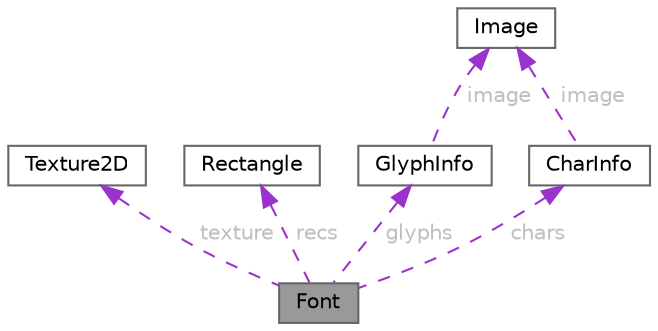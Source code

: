 digraph "Font"
{
 // LATEX_PDF_SIZE
  bgcolor="transparent";
  edge [fontname=Helvetica,fontsize=10,labelfontname=Helvetica,labelfontsize=10];
  node [fontname=Helvetica,fontsize=10,shape=box,height=0.2,width=0.4];
  Node1 [id="Node000001",label="Font",height=0.2,width=0.4,color="gray40", fillcolor="grey60", style="filled", fontcolor="black",tooltip=" "];
  Node2 -> Node1 [id="edge1_Node000001_Node000002",dir="back",color="darkorchid3",style="dashed",tooltip=" ",label=" texture",fontcolor="grey" ];
  Node2 [id="Node000002",label="Texture2D",height=0.2,width=0.4,color="gray40", fillcolor="white", style="filled",URL="$struct_texture2_d.html",tooltip=" "];
  Node3 -> Node1 [id="edge2_Node000001_Node000003",dir="back",color="darkorchid3",style="dashed",tooltip=" ",label=" recs",fontcolor="grey" ];
  Node3 [id="Node000003",label="Rectangle",height=0.2,width=0.4,color="gray40", fillcolor="white", style="filled",URL="$struct_rectangle.html",tooltip=" "];
  Node4 -> Node1 [id="edge3_Node000001_Node000004",dir="back",color="darkorchid3",style="dashed",tooltip=" ",label=" glyphs",fontcolor="grey" ];
  Node4 [id="Node000004",label="GlyphInfo",height=0.2,width=0.4,color="gray40", fillcolor="white", style="filled",URL="$struct_glyph_info.html",tooltip=" "];
  Node5 -> Node4 [id="edge4_Node000004_Node000005",dir="back",color="darkorchid3",style="dashed",tooltip=" ",label=" image",fontcolor="grey" ];
  Node5 [id="Node000005",label="Image",height=0.2,width=0.4,color="gray40", fillcolor="white", style="filled",URL="$struct_image.html",tooltip=" "];
  Node6 -> Node1 [id="edge5_Node000001_Node000006",dir="back",color="darkorchid3",style="dashed",tooltip=" ",label=" chars",fontcolor="grey" ];
  Node6 [id="Node000006",label="CharInfo",height=0.2,width=0.4,color="gray40", fillcolor="white", style="filled",URL="$struct_char_info.html",tooltip=" "];
  Node5 -> Node6 [id="edge6_Node000006_Node000005",dir="back",color="darkorchid3",style="dashed",tooltip=" ",label=" image",fontcolor="grey" ];
}
